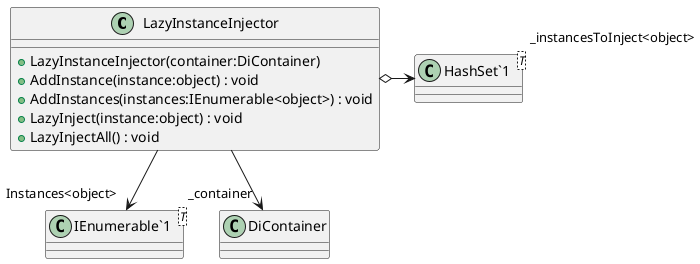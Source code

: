 @startuml
class LazyInstanceInjector {
    + LazyInstanceInjector(container:DiContainer)
    + AddInstance(instance:object) : void
    + AddInstances(instances:IEnumerable<object>) : void
    + LazyInject(instance:object) : void
    + LazyInjectAll() : void
}
class "HashSet`1"<T> {
}
class "IEnumerable`1"<T> {
}
LazyInstanceInjector --> "_container" DiContainer
LazyInstanceInjector o-> "_instancesToInject<object>" "HashSet`1"
LazyInstanceInjector --> "Instances<object>" "IEnumerable`1"
@enduml
